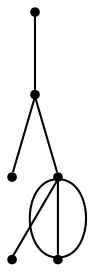 graph {
  node [shape=point,comment="{\"directed\":false,\"doi\":\"10.1007/978-3-642-11805-0_18\",\"figure\":\"11 (3)\"}"]

  v0 [pos="1309.2611663108648,2600.4785354151873"]
  v1 [pos="1324.5432723644167,2652.543410515063"]
  v2 [pos="1278.6925004116324,2704.6123561049953"]
  v3 [pos="1293.974733716388,2730.6467016971474"]
  v4 [pos="1278.6925004116324,2522.375244233103"]
  v5 [pos="1263.4061950683592,2548.409844230883"]

  v2 -- v5 [id="-2",pos="1278.6925004116324,2704.6123561049953 1248.1239617636036,2704.6123561049953 1248.1239617636036,2704.6123561049953 1248.1239617636036,2704.6123561049953 1248.1239617636036,2548.409844230883 1248.1239617636036,2548.409844230883 1248.1239617636036,2548.409844230883 1263.4061950683592,2548.409844230883 1263.4061950683592,2548.409844230883 1263.4061950683592,2548.409844230883"]
  v2 -- v5 [id="-3",pos="1278.6925004116324,2704.6123561049953 1339.8297049588934,2704.6123561049953 1339.8297049588934,2704.6123561049953 1339.8297049588934,2704.6123561049953 1339.8297049588934,2548.409844230883 1339.8297049588934,2548.409844230883 1339.8297049588934,2548.409844230883 1263.4061950683592,2548.409844230883 1263.4061950683592,2548.409844230883 1263.4061950683592,2548.409844230883"]
  v2 -- v4 [id="-4",pos="1278.6925004116324,2704.6123561049953 1278.6925004116324,2522.375244233103 1278.6925004116324,2522.375244233103 1278.6925004116324,2522.375244233103"]
  v3 -- v0 [id="-5",pos="1293.974733716388,2730.6467016971474 1309.2611663108648,2600.4785354151873 1309.2611663108648,2600.4785354151873 1309.2611663108648,2600.4785354151873"]
  v0 -- v2 [id="-6",pos="1309.2611663108648,2600.4785354151873 1278.6925004116324,2704.6123561049953 1278.6925004116324,2704.6123561049953 1278.6925004116324,2704.6123561049953"]
  v0 -- v1 [id="-7",pos="1309.2611663108648,2600.4785354151873 1324.5432723644167,2652.543410515063 1324.5432723644167,2652.543410515063 1324.5432723644167,2652.543410515063"]
  v2 -- v5 [id="-8",pos="1278.6925004116324,2704.6123561049953 1263.4061950683592,2548.409844230883 1263.4061950683592,2548.409844230883 1263.4061950683592,2548.409844230883"]
}